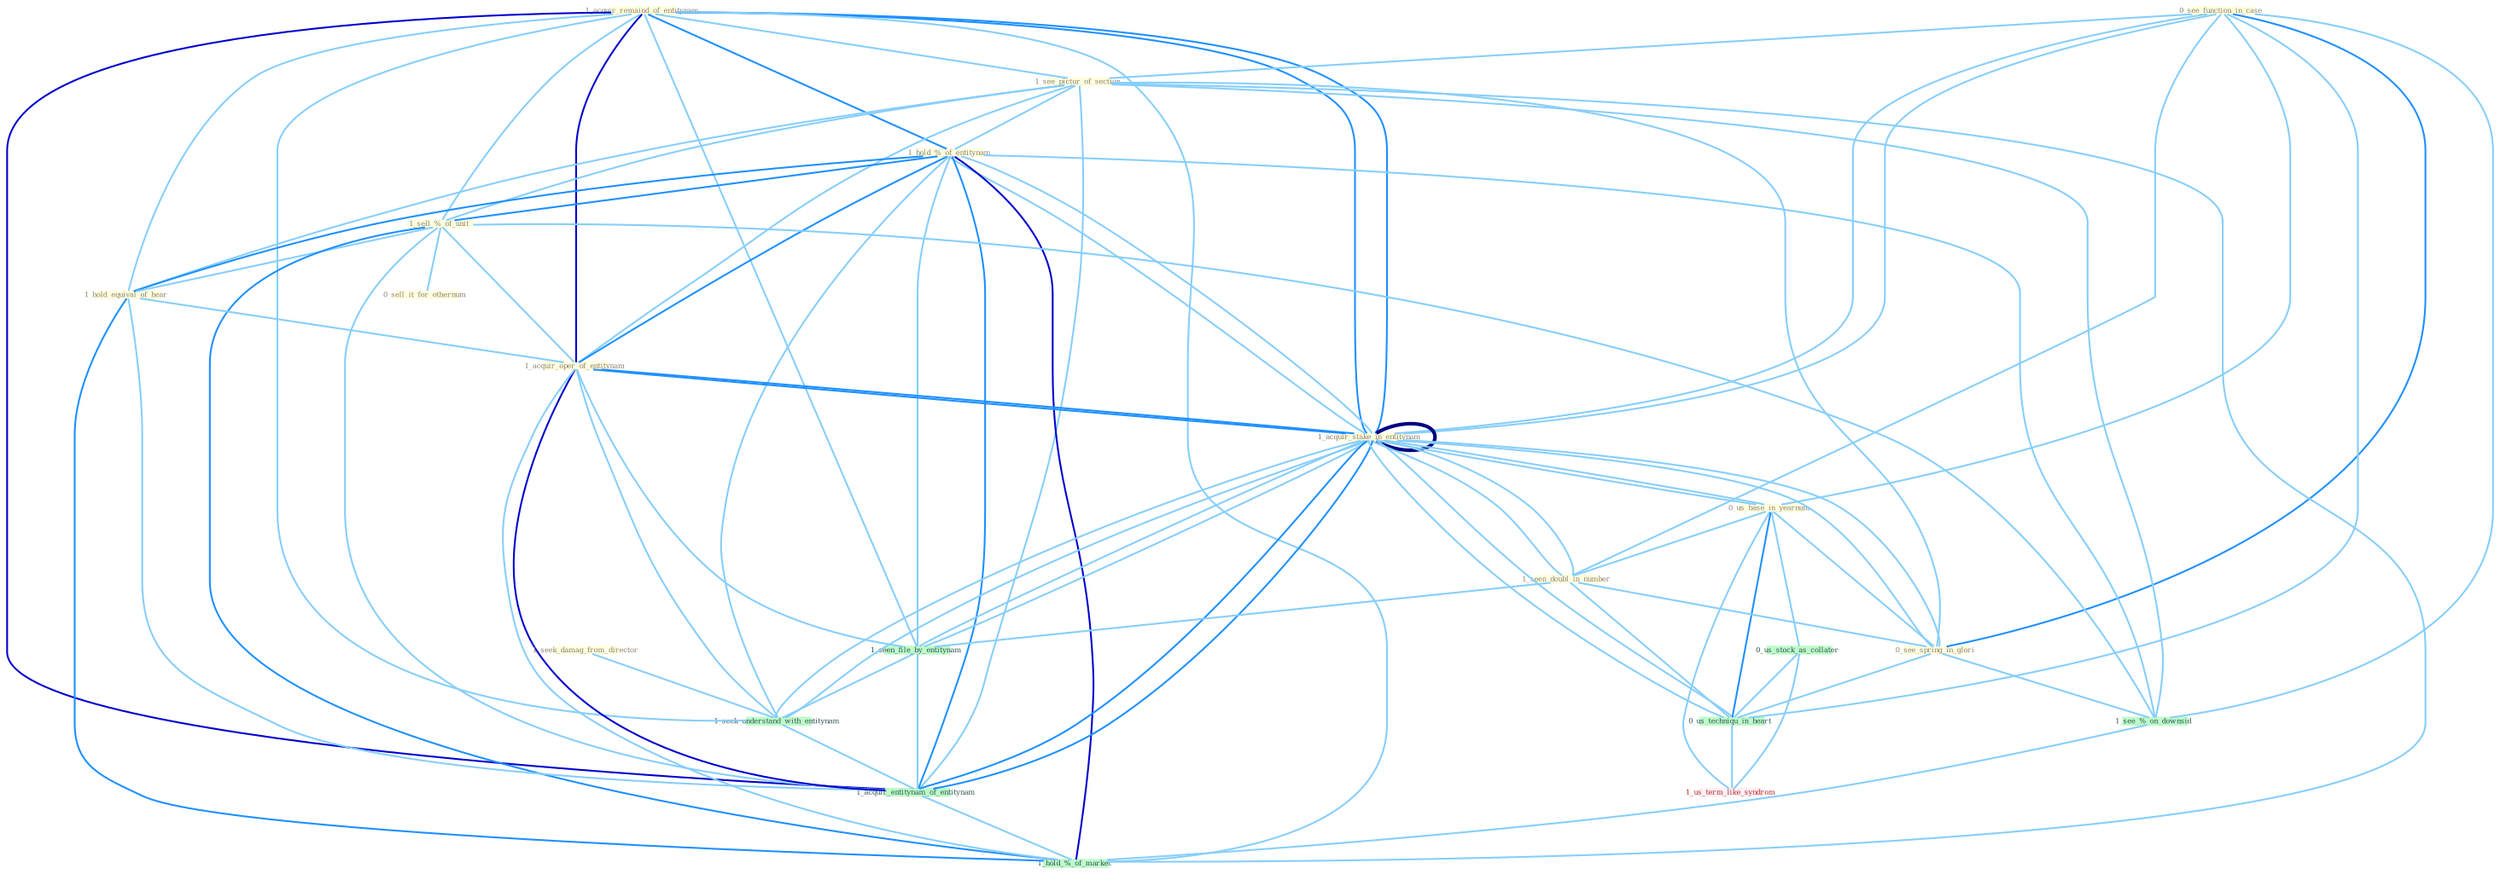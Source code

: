 Graph G{ 
    node
    [shape=polygon,style=filled,width=.5,height=.06,color="#BDFCC9",fixedsize=true,fontsize=4,
    fontcolor="#2f4f4f"];
    {node
    [color="#ffffe0", fontcolor="#8b7d6b"] "1_acquir_remaind_of_entitynam " "0_see_function_in_case " "1_see_pictur_of_section " "1_hold_%_of_entitynam " "1_sell_%_of_unit " "1_acquir_stake_in_entitynam " "1_hold_equival_of_hear " "1_acquir_oper_of_entitynam " "0_us_base_in_yearnum " "1_acquir_stake_in_entitynam " "1_seen_doubl_in_number " "0_sell_it_for_othernum " "1_seek_damag_from_director " "0_see_spring_in_glori "}
{node [color="#fff0f5", fontcolor="#b22222"] "1_us_term_like_syndrom "}
edge [color="#B0E2FF"];

	"1_acquir_remaind_of_entitynam " -- "1_see_pictur_of_section " [w="1", color="#87cefa" ];
	"1_acquir_remaind_of_entitynam " -- "1_hold_%_of_entitynam " [w="2", color="#1e90ff" , len=0.8];
	"1_acquir_remaind_of_entitynam " -- "1_sell_%_of_unit " [w="1", color="#87cefa" ];
	"1_acquir_remaind_of_entitynam " -- "1_acquir_stake_in_entitynam " [w="2", color="#1e90ff" , len=0.8];
	"1_acquir_remaind_of_entitynam " -- "1_hold_equival_of_hear " [w="1", color="#87cefa" ];
	"1_acquir_remaind_of_entitynam " -- "1_acquir_oper_of_entitynam " [w="3", color="#0000cd" , len=0.6];
	"1_acquir_remaind_of_entitynam " -- "1_acquir_stake_in_entitynam " [w="2", color="#1e90ff" , len=0.8];
	"1_acquir_remaind_of_entitynam " -- "1_seen_file_by_entitynam " [w="1", color="#87cefa" ];
	"1_acquir_remaind_of_entitynam " -- "1_seek_understand_with_entitynam " [w="1", color="#87cefa" ];
	"1_acquir_remaind_of_entitynam " -- "1_acquir_entitynam_of_entitynam " [w="3", color="#0000cd" , len=0.6];
	"1_acquir_remaind_of_entitynam " -- "1_hold_%_of_market " [w="1", color="#87cefa" ];
	"0_see_function_in_case " -- "1_see_pictur_of_section " [w="1", color="#87cefa" ];
	"0_see_function_in_case " -- "1_acquir_stake_in_entitynam " [w="1", color="#87cefa" ];
	"0_see_function_in_case " -- "0_us_base_in_yearnum " [w="1", color="#87cefa" ];
	"0_see_function_in_case " -- "1_acquir_stake_in_entitynam " [w="1", color="#87cefa" ];
	"0_see_function_in_case " -- "1_seen_doubl_in_number " [w="1", color="#87cefa" ];
	"0_see_function_in_case " -- "0_see_spring_in_glori " [w="2", color="#1e90ff" , len=0.8];
	"0_see_function_in_case " -- "0_us_techniqu_in_heart " [w="1", color="#87cefa" ];
	"0_see_function_in_case " -- "1_see_%_on_downsid " [w="1", color="#87cefa" ];
	"1_see_pictur_of_section " -- "1_hold_%_of_entitynam " [w="1", color="#87cefa" ];
	"1_see_pictur_of_section " -- "1_sell_%_of_unit " [w="1", color="#87cefa" ];
	"1_see_pictur_of_section " -- "1_hold_equival_of_hear " [w="1", color="#87cefa" ];
	"1_see_pictur_of_section " -- "1_acquir_oper_of_entitynam " [w="1", color="#87cefa" ];
	"1_see_pictur_of_section " -- "0_see_spring_in_glori " [w="1", color="#87cefa" ];
	"1_see_pictur_of_section " -- "1_acquir_entitynam_of_entitynam " [w="1", color="#87cefa" ];
	"1_see_pictur_of_section " -- "1_see_%_on_downsid " [w="1", color="#87cefa" ];
	"1_see_pictur_of_section " -- "1_hold_%_of_market " [w="1", color="#87cefa" ];
	"1_hold_%_of_entitynam " -- "1_sell_%_of_unit " [w="2", color="#1e90ff" , len=0.8];
	"1_hold_%_of_entitynam " -- "1_acquir_stake_in_entitynam " [w="1", color="#87cefa" ];
	"1_hold_%_of_entitynam " -- "1_hold_equival_of_hear " [w="2", color="#1e90ff" , len=0.8];
	"1_hold_%_of_entitynam " -- "1_acquir_oper_of_entitynam " [w="2", color="#1e90ff" , len=0.8];
	"1_hold_%_of_entitynam " -- "1_acquir_stake_in_entitynam " [w="1", color="#87cefa" ];
	"1_hold_%_of_entitynam " -- "1_seen_file_by_entitynam " [w="1", color="#87cefa" ];
	"1_hold_%_of_entitynam " -- "1_seek_understand_with_entitynam " [w="1", color="#87cefa" ];
	"1_hold_%_of_entitynam " -- "1_acquir_entitynam_of_entitynam " [w="2", color="#1e90ff" , len=0.8];
	"1_hold_%_of_entitynam " -- "1_see_%_on_downsid " [w="1", color="#87cefa" ];
	"1_hold_%_of_entitynam " -- "1_hold_%_of_market " [w="3", color="#0000cd" , len=0.6];
	"1_sell_%_of_unit " -- "1_hold_equival_of_hear " [w="1", color="#87cefa" ];
	"1_sell_%_of_unit " -- "1_acquir_oper_of_entitynam " [w="1", color="#87cefa" ];
	"1_sell_%_of_unit " -- "0_sell_it_for_othernum " [w="1", color="#87cefa" ];
	"1_sell_%_of_unit " -- "1_acquir_entitynam_of_entitynam " [w="1", color="#87cefa" ];
	"1_sell_%_of_unit " -- "1_see_%_on_downsid " [w="1", color="#87cefa" ];
	"1_sell_%_of_unit " -- "1_hold_%_of_market " [w="2", color="#1e90ff" , len=0.8];
	"1_acquir_stake_in_entitynam " -- "1_acquir_oper_of_entitynam " [w="2", color="#1e90ff" , len=0.8];
	"1_acquir_stake_in_entitynam " -- "0_us_base_in_yearnum " [w="1", color="#87cefa" ];
	"1_acquir_stake_in_entitynam " -- "1_acquir_stake_in_entitynam " [w="4", style=bold, color="#000080", len=0.4];
	"1_acquir_stake_in_entitynam " -- "1_seen_doubl_in_number " [w="1", color="#87cefa" ];
	"1_acquir_stake_in_entitynam " -- "0_see_spring_in_glori " [w="1", color="#87cefa" ];
	"1_acquir_stake_in_entitynam " -- "1_seen_file_by_entitynam " [w="1", color="#87cefa" ];
	"1_acquir_stake_in_entitynam " -- "1_seek_understand_with_entitynam " [w="1", color="#87cefa" ];
	"1_acquir_stake_in_entitynam " -- "1_acquir_entitynam_of_entitynam " [w="2", color="#1e90ff" , len=0.8];
	"1_acquir_stake_in_entitynam " -- "0_us_techniqu_in_heart " [w="1", color="#87cefa" ];
	"1_hold_equival_of_hear " -- "1_acquir_oper_of_entitynam " [w="1", color="#87cefa" ];
	"1_hold_equival_of_hear " -- "1_acquir_entitynam_of_entitynam " [w="1", color="#87cefa" ];
	"1_hold_equival_of_hear " -- "1_hold_%_of_market " [w="2", color="#1e90ff" , len=0.8];
	"1_acquir_oper_of_entitynam " -- "1_acquir_stake_in_entitynam " [w="2", color="#1e90ff" , len=0.8];
	"1_acquir_oper_of_entitynam " -- "1_seen_file_by_entitynam " [w="1", color="#87cefa" ];
	"1_acquir_oper_of_entitynam " -- "1_seek_understand_with_entitynam " [w="1", color="#87cefa" ];
	"1_acquir_oper_of_entitynam " -- "1_acquir_entitynam_of_entitynam " [w="3", color="#0000cd" , len=0.6];
	"1_acquir_oper_of_entitynam " -- "1_hold_%_of_market " [w="1", color="#87cefa" ];
	"0_us_base_in_yearnum " -- "1_acquir_stake_in_entitynam " [w="1", color="#87cefa" ];
	"0_us_base_in_yearnum " -- "1_seen_doubl_in_number " [w="1", color="#87cefa" ];
	"0_us_base_in_yearnum " -- "0_see_spring_in_glori " [w="1", color="#87cefa" ];
	"0_us_base_in_yearnum " -- "0_us_stock_as_collater " [w="1", color="#87cefa" ];
	"0_us_base_in_yearnum " -- "0_us_techniqu_in_heart " [w="2", color="#1e90ff" , len=0.8];
	"0_us_base_in_yearnum " -- "1_us_term_like_syndrom " [w="1", color="#87cefa" ];
	"1_acquir_stake_in_entitynam " -- "1_seen_doubl_in_number " [w="1", color="#87cefa" ];
	"1_acquir_stake_in_entitynam " -- "0_see_spring_in_glori " [w="1", color="#87cefa" ];
	"1_acquir_stake_in_entitynam " -- "1_seen_file_by_entitynam " [w="1", color="#87cefa" ];
	"1_acquir_stake_in_entitynam " -- "1_seek_understand_with_entitynam " [w="1", color="#87cefa" ];
	"1_acquir_stake_in_entitynam " -- "1_acquir_entitynam_of_entitynam " [w="2", color="#1e90ff" , len=0.8];
	"1_acquir_stake_in_entitynam " -- "0_us_techniqu_in_heart " [w="1", color="#87cefa" ];
	"1_seen_doubl_in_number " -- "0_see_spring_in_glori " [w="1", color="#87cefa" ];
	"1_seen_doubl_in_number " -- "1_seen_file_by_entitynam " [w="1", color="#87cefa" ];
	"1_seen_doubl_in_number " -- "0_us_techniqu_in_heart " [w="1", color="#87cefa" ];
	"1_seek_damag_from_director " -- "1_seek_understand_with_entitynam " [w="1", color="#87cefa" ];
	"0_see_spring_in_glori " -- "0_us_techniqu_in_heart " [w="1", color="#87cefa" ];
	"0_see_spring_in_glori " -- "1_see_%_on_downsid " [w="1", color="#87cefa" ];
	"1_seen_file_by_entitynam " -- "1_seek_understand_with_entitynam " [w="1", color="#87cefa" ];
	"1_seen_file_by_entitynam " -- "1_acquir_entitynam_of_entitynam " [w="1", color="#87cefa" ];
	"0_us_stock_as_collater " -- "0_us_techniqu_in_heart " [w="1", color="#87cefa" ];
	"0_us_stock_as_collater " -- "1_us_term_like_syndrom " [w="1", color="#87cefa" ];
	"1_seek_understand_with_entitynam " -- "1_acquir_entitynam_of_entitynam " [w="1", color="#87cefa" ];
	"1_acquir_entitynam_of_entitynam " -- "1_hold_%_of_market " [w="1", color="#87cefa" ];
	"0_us_techniqu_in_heart " -- "1_us_term_like_syndrom " [w="1", color="#87cefa" ];
	"1_see_%_on_downsid " -- "1_hold_%_of_market " [w="1", color="#87cefa" ];
}